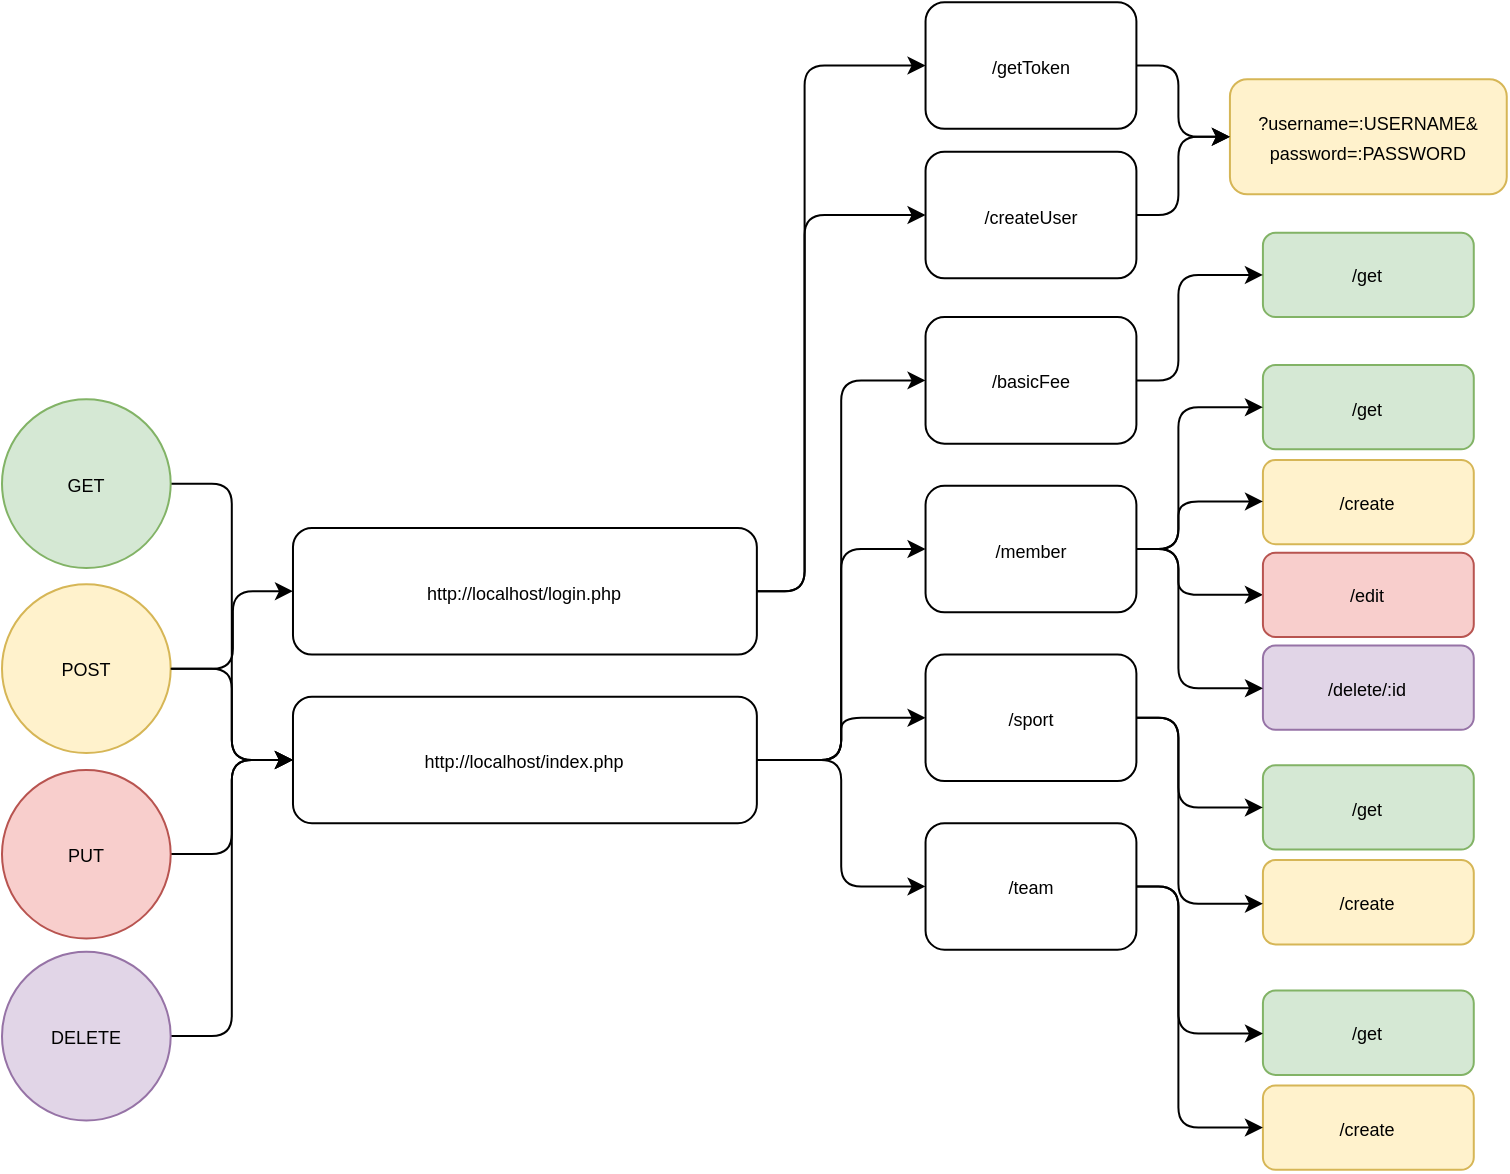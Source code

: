 <mxfile version="19.0.3" type="device"><diagram id="YayzJx0johepKbdZRHyA" name="Page-1"><mxGraphModel dx="1360" dy="905" grid="1" gridSize="10" guides="1" tooltips="1" connect="1" arrows="1" fold="1" page="1" pageScale="1" pageWidth="800" pageHeight="600" math="0" shadow="0"><root><mxCell id="0"/><mxCell id="1" parent="0"/><mxCell id="OxC01GhZyQQatOkQjJQ_-25" value="" style="group" vertex="1" connectable="0" parent="1"><mxGeometry x="20" y="40" width="752.38" height="542" as="geometry"/></mxCell><mxCell id="sylrcH_A2foRuDBlg-Da-81" value="" style="group" parent="OxC01GhZyQQatOkQjJQ_-25" vertex="1" connectable="0"><mxGeometry y="53.87" width="735.889" height="488.13" as="geometry"/></mxCell><mxCell id="OxC01GhZyQQatOkQjJQ_-12" style="edgeStyle=orthogonalEdgeStyle;rounded=1;orthogonalLoop=1;jettySize=auto;html=1;entryX=0;entryY=0.5;entryDx=0;entryDy=0;" edge="1" parent="sylrcH_A2foRuDBlg-Da-81" source="sylrcH_A2foRuDBlg-Da-16" target="sylrcH_A2foRuDBlg-Da-24"><mxGeometry relative="1" as="geometry"/></mxCell><mxCell id="sylrcH_A2foRuDBlg-Da-16" value="&lt;font style=&quot;font-size: 9px;&quot;&gt;GET&lt;/font&gt;" style="ellipse;whiteSpace=wrap;html=1;aspect=fixed;fillColor=#d5e8d4;strokeColor=#82b366;" parent="sylrcH_A2foRuDBlg-Da-81" vertex="1"><mxGeometry y="112.811" width="84.342" height="84.342" as="geometry"/></mxCell><mxCell id="OxC01GhZyQQatOkQjJQ_-11" style="edgeStyle=orthogonalEdgeStyle;rounded=1;orthogonalLoop=1;jettySize=auto;html=1;entryX=0;entryY=0.5;entryDx=0;entryDy=0;" edge="1" parent="sylrcH_A2foRuDBlg-Da-81" source="sylrcH_A2foRuDBlg-Da-17" target="sylrcH_A2foRuDBlg-Da-24"><mxGeometry relative="1" as="geometry"/></mxCell><mxCell id="sylrcH_A2foRuDBlg-Da-17" value="&lt;font style=&quot;font-size: 9px;&quot;&gt;POST&lt;/font&gt;" style="ellipse;whiteSpace=wrap;html=1;aspect=fixed;fillColor=#fff2cc;strokeColor=#d6b656;" parent="sylrcH_A2foRuDBlg-Da-81" vertex="1"><mxGeometry y="205.291" width="84.342" height="84.342" as="geometry"/></mxCell><mxCell id="OxC01GhZyQQatOkQjJQ_-10" style="edgeStyle=orthogonalEdgeStyle;rounded=1;orthogonalLoop=1;jettySize=auto;html=1;entryX=0;entryY=0.5;entryDx=0;entryDy=0;" edge="1" parent="sylrcH_A2foRuDBlg-Da-81" source="sylrcH_A2foRuDBlg-Da-18" target="sylrcH_A2foRuDBlg-Da-24"><mxGeometry relative="1" as="geometry"/></mxCell><mxCell id="sylrcH_A2foRuDBlg-Da-18" value="&lt;font style=&quot;font-size: 9px;&quot;&gt;PUT&lt;/font&gt;" style="ellipse;whiteSpace=wrap;html=1;aspect=fixed;fillColor=#f8cecc;strokeColor=#b85450;" parent="sylrcH_A2foRuDBlg-Da-81" vertex="1"><mxGeometry y="298.067" width="84.342" height="84.342" as="geometry"/></mxCell><mxCell id="OxC01GhZyQQatOkQjJQ_-9" style="edgeStyle=orthogonalEdgeStyle;rounded=1;orthogonalLoop=1;jettySize=auto;html=1;entryX=0;entryY=0.5;entryDx=0;entryDy=0;" edge="1" parent="sylrcH_A2foRuDBlg-Da-81" source="sylrcH_A2foRuDBlg-Da-19" target="sylrcH_A2foRuDBlg-Da-24"><mxGeometry relative="1" as="geometry"/></mxCell><mxCell id="sylrcH_A2foRuDBlg-Da-19" value="&lt;font style=&quot;font-size: 9px;&quot;&gt;DELETE&lt;/font&gt;" style="ellipse;whiteSpace=wrap;html=1;aspect=fixed;fillColor=#e1d5e7;strokeColor=#9673a6;" parent="sylrcH_A2foRuDBlg-Da-81" vertex="1"><mxGeometry y="389.029" width="84.342" height="84.342" as="geometry"/></mxCell><mxCell id="OxC01GhZyQQatOkQjJQ_-13" style="edgeStyle=orthogonalEdgeStyle;rounded=1;orthogonalLoop=1;jettySize=auto;html=1;entryX=0;entryY=0.5;entryDx=0;entryDy=0;" edge="1" parent="sylrcH_A2foRuDBlg-Da-81" source="sylrcH_A2foRuDBlg-Da-24" target="sylrcH_A2foRuDBlg-Da-36"><mxGeometry relative="1" as="geometry"/></mxCell><mxCell id="OxC01GhZyQQatOkQjJQ_-14" style="edgeStyle=orthogonalEdgeStyle;rounded=1;orthogonalLoop=1;jettySize=auto;html=1;entryX=0;entryY=0.5;entryDx=0;entryDy=0;" edge="1" parent="sylrcH_A2foRuDBlg-Da-81" source="sylrcH_A2foRuDBlg-Da-24" target="sylrcH_A2foRuDBlg-Da-35"><mxGeometry relative="1" as="geometry"/></mxCell><mxCell id="OxC01GhZyQQatOkQjJQ_-15" style="edgeStyle=orthogonalEdgeStyle;rounded=1;orthogonalLoop=1;jettySize=auto;html=1;entryX=0;entryY=0.5;entryDx=0;entryDy=0;" edge="1" parent="sylrcH_A2foRuDBlg-Da-81" source="sylrcH_A2foRuDBlg-Da-24" target="sylrcH_A2foRuDBlg-Da-34"><mxGeometry relative="1" as="geometry"/></mxCell><mxCell id="OxC01GhZyQQatOkQjJQ_-16" style="edgeStyle=orthogonalEdgeStyle;rounded=1;orthogonalLoop=1;jettySize=auto;html=1;entryX=0;entryY=0.5;entryDx=0;entryDy=0;" edge="1" parent="sylrcH_A2foRuDBlg-Da-81" source="sylrcH_A2foRuDBlg-Da-24" target="sylrcH_A2foRuDBlg-Da-29"><mxGeometry relative="1" as="geometry"/></mxCell><mxCell id="sylrcH_A2foRuDBlg-Da-24" value="&lt;font style=&quot;font-size: 9px;&quot;&gt;http://localhost/index.php&lt;/font&gt;" style="rounded=1;whiteSpace=wrap;html=1;" parent="sylrcH_A2foRuDBlg-Da-81" vertex="1"><mxGeometry x="145.491" y="261.463" width="231.942" height="63.257" as="geometry"/></mxCell><mxCell id="sylrcH_A2foRuDBlg-Da-29" value="&lt;font style=&quot;font-size: 9px;&quot;&gt;/basicFee&lt;/font&gt;" style="rounded=1;whiteSpace=wrap;html=1;" parent="sylrcH_A2foRuDBlg-Da-81" vertex="1"><mxGeometry x="461.776" y="71.691" width="105.428" height="63.257" as="geometry"/></mxCell><mxCell id="OxC01GhZyQQatOkQjJQ_-3" style="edgeStyle=orthogonalEdgeStyle;rounded=1;orthogonalLoop=1;jettySize=auto;html=1;entryX=0;entryY=0.5;entryDx=0;entryDy=0;" edge="1" parent="sylrcH_A2foRuDBlg-Da-81" source="sylrcH_A2foRuDBlg-Da-34" target="sylrcH_A2foRuDBlg-Da-61"><mxGeometry relative="1" as="geometry"><Array as="points"><mxPoint x="588.175" y="187.996"/><mxPoint x="588.175" y="211.083"/></Array></mxGeometry></mxCell><mxCell id="sylrcH_A2foRuDBlg-Da-34" value="&lt;font style=&quot;font-size: 9px;&quot;&gt;/member&lt;/font&gt;" style="rounded=1;whiteSpace=wrap;html=1;" parent="sylrcH_A2foRuDBlg-Da-81" vertex="1"><mxGeometry x="461.776" y="156.033" width="105.428" height="63.257" as="geometry"/></mxCell><mxCell id="sylrcH_A2foRuDBlg-Da-35" value="&lt;font style=&quot;font-size: 9px;&quot;&gt;/sport&lt;/font&gt;" style="rounded=1;whiteSpace=wrap;html=1;" parent="sylrcH_A2foRuDBlg-Da-81" vertex="1"><mxGeometry x="461.776" y="240.375" width="105.428" height="63.257" as="geometry"/></mxCell><mxCell id="sylrcH_A2foRuDBlg-Da-36" value="&lt;font style=&quot;font-size: 9px;&quot;&gt;/team&lt;/font&gt;" style="rounded=1;whiteSpace=wrap;html=1;" parent="sylrcH_A2foRuDBlg-Da-81" vertex="1"><mxGeometry x="461.776" y="324.717" width="105.428" height="63.257" as="geometry"/></mxCell><mxCell id="sylrcH_A2foRuDBlg-Da-59" value="&lt;font style=&quot;font-size: 9px;&quot;&gt;/get&lt;/font&gt;" style="rounded=1;whiteSpace=wrap;html=1;fillColor=#d5e8d4;strokeColor=#82b366;" parent="sylrcH_A2foRuDBlg-Da-81" vertex="1"><mxGeometry x="630.461" y="95.647" width="105.428" height="42.171" as="geometry"/></mxCell><mxCell id="sylrcH_A2foRuDBlg-Da-73" style="edgeStyle=orthogonalEdgeStyle;rounded=1;orthogonalLoop=1;jettySize=auto;html=1;entryX=0;entryY=0.5;entryDx=0;entryDy=0;fontSize=9;" parent="sylrcH_A2foRuDBlg-Da-81" source="sylrcH_A2foRuDBlg-Da-34" target="sylrcH_A2foRuDBlg-Da-59" edge="1"><mxGeometry relative="1" as="geometry"><Array as="points"><mxPoint x="588.175" y="187.996"/><mxPoint x="588.175" y="116.535"/></Array></mxGeometry></mxCell><mxCell id="sylrcH_A2foRuDBlg-Da-60" value="&lt;font style=&quot;font-size: 9px;&quot;&gt;/create&lt;/font&gt;" style="rounded=1;whiteSpace=wrap;html=1;fillColor=#fff2cc;strokeColor=#d6b656;" parent="sylrcH_A2foRuDBlg-Da-81" vertex="1"><mxGeometry x="630.461" y="143.089" width="105.428" height="42.171" as="geometry"/></mxCell><mxCell id="sylrcH_A2foRuDBlg-Da-74" style="edgeStyle=orthogonalEdgeStyle;rounded=1;orthogonalLoop=1;jettySize=auto;html=1;fontSize=9;entryX=0;entryY=0.5;entryDx=0;entryDy=0;" parent="sylrcH_A2foRuDBlg-Da-81" source="sylrcH_A2foRuDBlg-Da-34" target="sylrcH_A2foRuDBlg-Da-60" edge="1"><mxGeometry relative="1" as="geometry"><Array as="points"><mxPoint x="588.175" y="187.996"/><mxPoint x="588.175" y="163.809"/><mxPoint x="631.051" y="163.809"/></Array></mxGeometry></mxCell><mxCell id="sylrcH_A2foRuDBlg-Da-61" value="&lt;font style=&quot;font-size: 9px;&quot;&gt;/edit&lt;/font&gt;" style="rounded=1;whiteSpace=wrap;html=1;fillColor=#f8cecc;strokeColor=#b85450;" parent="sylrcH_A2foRuDBlg-Da-81" vertex="1"><mxGeometry x="630.461" y="189.477" width="105.428" height="42.171" as="geometry"/></mxCell><mxCell id="sylrcH_A2foRuDBlg-Da-62" value="&lt;font style=&quot;font-size: 9px;&quot;&gt;/delete/:id&lt;/font&gt;" style="rounded=1;whiteSpace=wrap;html=1;fillColor=#e1d5e7;strokeColor=#9673a6;" parent="sylrcH_A2foRuDBlg-Da-81" vertex="1"><mxGeometry x="630.461" y="235.865" width="105.428" height="42.171" as="geometry"/></mxCell><mxCell id="sylrcH_A2foRuDBlg-Da-76" style="edgeStyle=orthogonalEdgeStyle;rounded=1;orthogonalLoop=1;jettySize=auto;html=1;fontSize=9;entryX=0;entryY=0.5;entryDx=0;entryDy=0;" parent="sylrcH_A2foRuDBlg-Da-81" source="sylrcH_A2foRuDBlg-Da-34" target="sylrcH_A2foRuDBlg-Da-62" edge="1"><mxGeometry relative="1" as="geometry"><Array as="points"><mxPoint x="588.175" y="187.996"/><mxPoint x="588.175" y="257.258"/><mxPoint x="631.051" y="257.258"/></Array></mxGeometry></mxCell><mxCell id="sylrcH_A2foRuDBlg-Da-69" value="&lt;font style=&quot;font-size: 9px;&quot;&gt;/get&lt;/font&gt;" style="rounded=1;whiteSpace=wrap;html=1;fillColor=#d5e8d4;strokeColor=#82b366;" parent="sylrcH_A2foRuDBlg-Da-81" vertex="1"><mxGeometry x="630.461" y="408.411" width="105.428" height="42.171" as="geometry"/></mxCell><mxCell id="sylrcH_A2foRuDBlg-Da-79" style="edgeStyle=orthogonalEdgeStyle;rounded=1;orthogonalLoop=1;jettySize=auto;html=1;entryX=0;entryY=0.5;entryDx=0;entryDy=0;fontSize=9;" parent="sylrcH_A2foRuDBlg-Da-81" source="sylrcH_A2foRuDBlg-Da-36" target="sylrcH_A2foRuDBlg-Da-69" edge="1"><mxGeometry relative="1" as="geometry"><Array as="points"><mxPoint x="588.175" y="356.203"/><mxPoint x="588.175" y="429.862"/><mxPoint x="631.051" y="429.862"/></Array></mxGeometry></mxCell><mxCell id="sylrcH_A2foRuDBlg-Da-70" value="&lt;font style=&quot;font-size: 9px;&quot;&gt;/create&lt;/font&gt;" style="rounded=1;whiteSpace=wrap;html=1;fillColor=#fff2cc;strokeColor=#d6b656;" parent="sylrcH_A2foRuDBlg-Da-81" vertex="1"><mxGeometry x="630.461" y="455.853" width="105.428" height="42.171" as="geometry"/></mxCell><mxCell id="sylrcH_A2foRuDBlg-Da-80" style="edgeStyle=orthogonalEdgeStyle;rounded=1;orthogonalLoop=1;jettySize=auto;html=1;entryX=0;entryY=0.5;entryDx=0;entryDy=0;fontSize=9;" parent="sylrcH_A2foRuDBlg-Da-81" source="sylrcH_A2foRuDBlg-Da-36" target="sylrcH_A2foRuDBlg-Da-70" edge="1"><mxGeometry relative="1" as="geometry"><Array as="points"><mxPoint x="588.175" y="356.203"/><mxPoint x="588.175" y="477.136"/></Array></mxGeometry></mxCell><mxCell id="sylrcH_A2foRuDBlg-Da-71" value="&lt;font style=&quot;font-size: 9px;&quot;&gt;/get&lt;/font&gt;" style="rounded=1;whiteSpace=wrap;html=1;fillColor=#d5e8d4;strokeColor=#82b366;" parent="sylrcH_A2foRuDBlg-Da-81" vertex="1"><mxGeometry x="630.461" y="29.519" width="105.428" height="42.171" as="geometry"/></mxCell><mxCell id="sylrcH_A2foRuDBlg-Da-72" style="edgeStyle=orthogonalEdgeStyle;rounded=1;orthogonalLoop=1;jettySize=auto;html=1;entryX=0;entryY=0.5;entryDx=0;entryDy=0;fontSize=9;" parent="sylrcH_A2foRuDBlg-Da-81" source="sylrcH_A2foRuDBlg-Da-29" target="sylrcH_A2foRuDBlg-Da-71" edge="1"><mxGeometry relative="1" as="geometry"><Array as="points"><mxPoint x="588.175" y="103.343"/><mxPoint x="588.175" y="50.572"/></Array></mxGeometry></mxCell><mxCell id="OxC01GhZyQQatOkQjJQ_-4" value="&lt;font style=&quot;font-size: 9px;&quot;&gt;http://localhost/login.php&lt;/font&gt;" style="rounded=1;whiteSpace=wrap;html=1;" vertex="1" parent="sylrcH_A2foRuDBlg-Da-81"><mxGeometry x="145.491" y="177.118" width="231.942" height="63.257" as="geometry"/></mxCell><mxCell id="OxC01GhZyQQatOkQjJQ_-17" style="edgeStyle=orthogonalEdgeStyle;rounded=1;orthogonalLoop=1;jettySize=auto;html=1;entryX=0;entryY=0.5;entryDx=0;entryDy=0;" edge="1" parent="sylrcH_A2foRuDBlg-Da-81" source="sylrcH_A2foRuDBlg-Da-17" target="OxC01GhZyQQatOkQjJQ_-4"><mxGeometry relative="1" as="geometry"><Array as="points"><mxPoint x="115.436" y="247.363"/><mxPoint x="115.436" y="208.884"/></Array></mxGeometry></mxCell><mxCell id="OxC01GhZyQQatOkQjJQ_-18" value="&lt;font style=&quot;font-size: 9px;&quot;&gt;/getToken&lt;br&gt;&lt;/font&gt;" style="rounded=1;whiteSpace=wrap;html=1;" vertex="1" parent="sylrcH_A2foRuDBlg-Da-81"><mxGeometry x="461.776" y="-85.753" width="105.428" height="63.257" as="geometry"/></mxCell><mxCell id="OxC01GhZyQQatOkQjJQ_-21" style="edgeStyle=orthogonalEdgeStyle;rounded=1;orthogonalLoop=1;jettySize=auto;html=1;entryX=0;entryY=0.5;entryDx=0;entryDy=0;" edge="1" parent="sylrcH_A2foRuDBlg-Da-81" source="OxC01GhZyQQatOkQjJQ_-4" target="OxC01GhZyQQatOkQjJQ_-18"><mxGeometry relative="1" as="geometry"><Array as="points"><mxPoint x="401.278" y="208.884"/><mxPoint x="401.278" y="-53.87"/></Array></mxGeometry></mxCell><mxCell id="OxC01GhZyQQatOkQjJQ_-19" value="&lt;font style=&quot;font-size: 9px;&quot;&gt;/createUser&lt;/font&gt;" style="rounded=1;whiteSpace=wrap;html=1;" vertex="1" parent="sylrcH_A2foRuDBlg-Da-81"><mxGeometry x="461.776" y="-10.994" width="105.428" height="63.257" as="geometry"/></mxCell><mxCell id="OxC01GhZyQQatOkQjJQ_-20" style="edgeStyle=orthogonalEdgeStyle;rounded=1;orthogonalLoop=1;jettySize=auto;html=1;entryX=0;entryY=0.5;entryDx=0;entryDy=0;" edge="1" parent="sylrcH_A2foRuDBlg-Da-81" source="OxC01GhZyQQatOkQjJQ_-4" target="OxC01GhZyQQatOkQjJQ_-19"><mxGeometry relative="1" as="geometry"><Array as="points"><mxPoint x="401.278" y="208.884"/><mxPoint x="401.278" y="20.888"/></Array></mxGeometry></mxCell><mxCell id="sylrcH_A2foRuDBlg-Da-67" value="&lt;font style=&quot;font-size: 9px;&quot;&gt;/get&lt;/font&gt;" style="rounded=1;whiteSpace=wrap;html=1;fillColor=#d5e8d4;strokeColor=#82b366;" parent="OxC01GhZyQQatOkQjJQ_-25" vertex="1"><mxGeometry x="630.461" y="349.609" width="105.428" height="42.171" as="geometry"/></mxCell><mxCell id="sylrcH_A2foRuDBlg-Da-68" value="&lt;font style=&quot;font-size: 9px;&quot;&gt;/create&lt;/font&gt;" style="rounded=1;whiteSpace=wrap;html=1;fillColor=#fff2cc;strokeColor=#d6b656;" parent="OxC01GhZyQQatOkQjJQ_-25" vertex="1"><mxGeometry x="630.461" y="397.051" width="105.428" height="42.171" as="geometry"/></mxCell><mxCell id="sylrcH_A2foRuDBlg-Da-77" style="edgeStyle=orthogonalEdgeStyle;rounded=1;orthogonalLoop=1;jettySize=auto;html=1;fontSize=9;entryX=0;entryY=0.5;entryDx=0;entryDy=0;" parent="OxC01GhZyQQatOkQjJQ_-25" source="sylrcH_A2foRuDBlg-Da-35" target="sylrcH_A2foRuDBlg-Da-67" edge="1"><mxGeometry relative="1" as="geometry"><Array as="points"><mxPoint x="588.175" y="325.42"/><mxPoint x="588.175" y="370.495"/></Array></mxGeometry></mxCell><mxCell id="sylrcH_A2foRuDBlg-Da-78" style="edgeStyle=orthogonalEdgeStyle;rounded=1;orthogonalLoop=1;jettySize=auto;html=1;entryX=0;entryY=0.5;entryDx=0;entryDy=0;fontSize=9;" parent="OxC01GhZyQQatOkQjJQ_-25" source="sylrcH_A2foRuDBlg-Da-35" target="sylrcH_A2foRuDBlg-Da-68" edge="1"><mxGeometry relative="1" as="geometry"><Array as="points"><mxPoint x="588.175" y="325.42"/><mxPoint x="588.175" y="418.868"/><mxPoint x="631.051" y="418.868"/></Array></mxGeometry></mxCell><mxCell id="OxC01GhZyQQatOkQjJQ_-22" value="&lt;font style=&quot;font-size: 9px;&quot;&gt;?username=:USERNAME&amp;amp;&lt;br&gt;password=:PASSWORD&lt;/font&gt;" style="rounded=1;whiteSpace=wrap;html=1;fillColor=#fff2cc;strokeColor=#d6b656;align=center;" vertex="1" parent="OxC01GhZyQQatOkQjJQ_-25"><mxGeometry x="613.967" y="6.596" width="138.413" height="57.564" as="geometry"/></mxCell><mxCell id="OxC01GhZyQQatOkQjJQ_-23" style="edgeStyle=orthogonalEdgeStyle;rounded=1;orthogonalLoop=1;jettySize=auto;html=1;entryX=0;entryY=0.5;entryDx=0;entryDy=0;" edge="1" parent="OxC01GhZyQQatOkQjJQ_-25" source="OxC01GhZyQQatOkQjJQ_-18" target="OxC01GhZyQQatOkQjJQ_-22"><mxGeometry relative="1" as="geometry"><Array as="points"><mxPoint x="588.175"/><mxPoint x="588.175" y="35.181"/></Array></mxGeometry></mxCell><mxCell id="OxC01GhZyQQatOkQjJQ_-24" style="edgeStyle=orthogonalEdgeStyle;rounded=1;orthogonalLoop=1;jettySize=auto;html=1;entryX=0;entryY=0.5;entryDx=0;entryDy=0;" edge="1" parent="OxC01GhZyQQatOkQjJQ_-25" source="OxC01GhZyQQatOkQjJQ_-19" target="OxC01GhZyQQatOkQjJQ_-22"><mxGeometry relative="1" as="geometry"><Array as="points"><mxPoint x="588.175" y="74.759"/><mxPoint x="588.175" y="35.181"/></Array></mxGeometry></mxCell></root></mxGraphModel></diagram></mxfile>